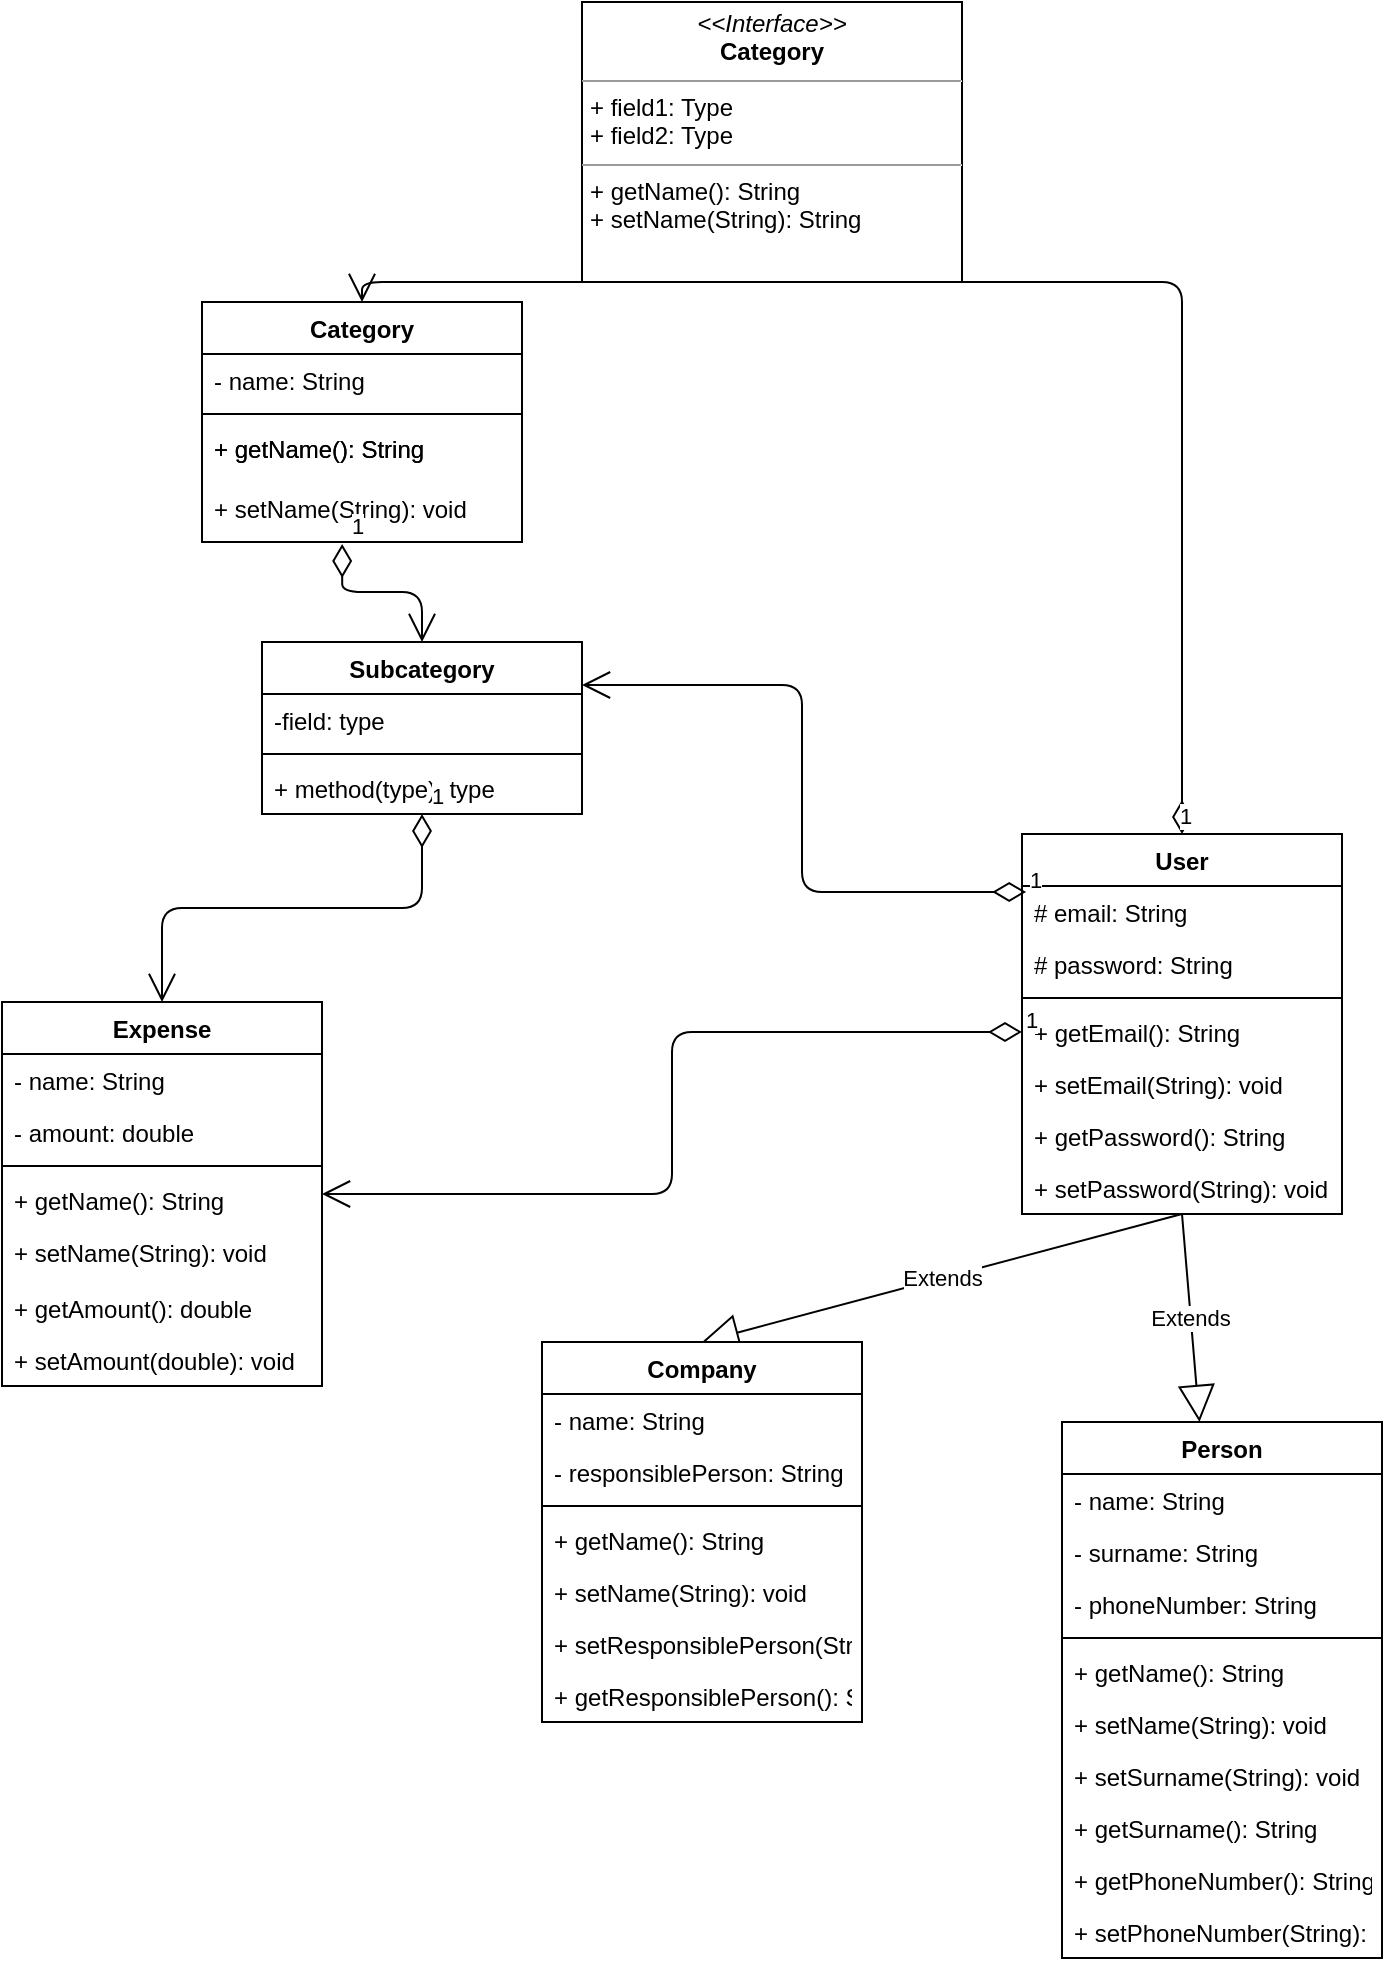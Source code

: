 <mxfile version="13.7.3" type="github">
  <diagram id="_lqFjD4t3q71EQGIkj19" name="Page-1">
    <mxGraphModel dx="2062" dy="1123" grid="1" gridSize="10" guides="1" tooltips="1" connect="1" arrows="1" fold="1" page="1" pageScale="1" pageWidth="827" pageHeight="1169" math="0" shadow="0">
      <root>
        <mxCell id="0" />
        <mxCell id="1" parent="0" />
        <mxCell id="CjetOPbRpKA3zPlfMu0f-35" value="Category&#xa;" style="swimlane;fontStyle=1;align=center;verticalAlign=top;childLayout=stackLayout;horizontal=1;startSize=26;horizontalStack=0;resizeParent=1;resizeParentMax=0;resizeLast=0;collapsible=1;marginBottom=0;" parent="1" vertex="1">
          <mxGeometry x="130" y="180" width="160" height="120" as="geometry" />
        </mxCell>
        <mxCell id="CjetOPbRpKA3zPlfMu0f-36" value="- name: String&#xa;" style="text;strokeColor=none;fillColor=none;align=left;verticalAlign=top;spacingLeft=4;spacingRight=4;overflow=hidden;rotatable=0;points=[[0,0.5],[1,0.5]];portConstraint=eastwest;" parent="CjetOPbRpKA3zPlfMu0f-35" vertex="1">
          <mxGeometry y="26" width="160" height="26" as="geometry" />
        </mxCell>
        <mxCell id="CjetOPbRpKA3zPlfMu0f-37" value="" style="line;strokeWidth=1;fillColor=none;align=left;verticalAlign=middle;spacingTop=-1;spacingLeft=3;spacingRight=3;rotatable=0;labelPosition=right;points=[];portConstraint=eastwest;" parent="CjetOPbRpKA3zPlfMu0f-35" vertex="1">
          <mxGeometry y="52" width="160" height="8" as="geometry" />
        </mxCell>
        <mxCell id="CjetOPbRpKA3zPlfMu0f-40" value="+ getName(): String" style="text;strokeColor=none;fillColor=none;align=left;verticalAlign=top;spacingLeft=4;spacingRight=4;overflow=hidden;rotatable=0;points=[[0,0.5],[1,0.5]];portConstraint=eastwest;" parent="CjetOPbRpKA3zPlfMu0f-35" vertex="1">
          <mxGeometry y="60" width="160" height="30" as="geometry" />
        </mxCell>
        <mxCell id="CjetOPbRpKA3zPlfMu0f-38" value="+ setName(String): void" style="text;strokeColor=none;fillColor=none;align=left;verticalAlign=top;spacingLeft=4;spacingRight=4;overflow=hidden;rotatable=0;points=[[0,0.5],[1,0.5]];portConstraint=eastwest;" parent="CjetOPbRpKA3zPlfMu0f-35" vertex="1">
          <mxGeometry y="90" width="160" height="30" as="geometry" />
        </mxCell>
        <mxCell id="CjetOPbRpKA3zPlfMu0f-65" value="Extends" style="endArrow=block;endSize=16;endFill=0;html=1;exitX=0.5;exitY=1;exitDx=0;exitDy=0;entryX=0.5;entryY=0;entryDx=0;entryDy=0;" parent="1" source="CjetOPbRpKA3zPlfMu0f-50" target="CjetOPbRpKA3zPlfMu0f-57" edge="1">
          <mxGeometry width="160" relative="1" as="geometry">
            <mxPoint x="330" y="570" as="sourcePoint" />
            <mxPoint x="490" y="570" as="targetPoint" />
          </mxGeometry>
        </mxCell>
        <mxCell id="CjetOPbRpKA3zPlfMu0f-50" value="User" style="swimlane;fontStyle=1;align=center;verticalAlign=top;childLayout=stackLayout;horizontal=1;startSize=26;horizontalStack=0;resizeParent=1;resizeParentMax=0;resizeLast=0;collapsible=1;marginBottom=0;" parent="1" vertex="1">
          <mxGeometry x="540" y="446" width="160" height="190" as="geometry" />
        </mxCell>
        <mxCell id="CjetOPbRpKA3zPlfMu0f-51" value="# email: String" style="text;strokeColor=none;fillColor=none;align=left;verticalAlign=top;spacingLeft=4;spacingRight=4;overflow=hidden;rotatable=0;points=[[0,0.5],[1,0.5]];portConstraint=eastwest;" parent="CjetOPbRpKA3zPlfMu0f-50" vertex="1">
          <mxGeometry y="26" width="160" height="26" as="geometry" />
        </mxCell>
        <mxCell id="CjetOPbRpKA3zPlfMu0f-56" value="# password: String" style="text;strokeColor=none;fillColor=none;align=left;verticalAlign=top;spacingLeft=4;spacingRight=4;overflow=hidden;rotatable=0;points=[[0,0.5],[1,0.5]];portConstraint=eastwest;" parent="CjetOPbRpKA3zPlfMu0f-50" vertex="1">
          <mxGeometry y="52" width="160" height="26" as="geometry" />
        </mxCell>
        <mxCell id="CjetOPbRpKA3zPlfMu0f-52" value="" style="line;strokeWidth=1;fillColor=none;align=left;verticalAlign=middle;spacingTop=-1;spacingLeft=3;spacingRight=3;rotatable=0;labelPosition=right;points=[];portConstraint=eastwest;" parent="CjetOPbRpKA3zPlfMu0f-50" vertex="1">
          <mxGeometry y="78" width="160" height="8" as="geometry" />
        </mxCell>
        <mxCell id="CjetOPbRpKA3zPlfMu0f-53" value="+ getEmail(): String" style="text;strokeColor=none;fillColor=none;align=left;verticalAlign=top;spacingLeft=4;spacingRight=4;overflow=hidden;rotatable=0;points=[[0,0.5],[1,0.5]];portConstraint=eastwest;" parent="CjetOPbRpKA3zPlfMu0f-50" vertex="1">
          <mxGeometry y="86" width="160" height="26" as="geometry" />
        </mxCell>
        <mxCell id="CjetOPbRpKA3zPlfMu0f-63" value="+ setEmail(String): void" style="text;strokeColor=none;fillColor=none;align=left;verticalAlign=top;spacingLeft=4;spacingRight=4;overflow=hidden;rotatable=0;points=[[0,0.5],[1,0.5]];portConstraint=eastwest;" parent="CjetOPbRpKA3zPlfMu0f-50" vertex="1">
          <mxGeometry y="112" width="160" height="26" as="geometry" />
        </mxCell>
        <mxCell id="CjetOPbRpKA3zPlfMu0f-66" value="+ getPassword(): String" style="text;strokeColor=none;fillColor=none;align=left;verticalAlign=top;spacingLeft=4;spacingRight=4;overflow=hidden;rotatable=0;points=[[0,0.5],[1,0.5]];portConstraint=eastwest;" parent="CjetOPbRpKA3zPlfMu0f-50" vertex="1">
          <mxGeometry y="138" width="160" height="26" as="geometry" />
        </mxCell>
        <mxCell id="CjetOPbRpKA3zPlfMu0f-67" value="+ setPassword(String): void" style="text;strokeColor=none;fillColor=none;align=left;verticalAlign=top;spacingLeft=4;spacingRight=4;overflow=hidden;rotatable=0;points=[[0,0.5],[1,0.5]];portConstraint=eastwest;" parent="CjetOPbRpKA3zPlfMu0f-50" vertex="1">
          <mxGeometry y="164" width="160" height="26" as="geometry" />
        </mxCell>
        <mxCell id="CjetOPbRpKA3zPlfMu0f-73" value="Extends" style="endArrow=block;endSize=16;endFill=0;html=1;exitX=0.5;exitY=1;exitDx=0;exitDy=0;" parent="1" source="CjetOPbRpKA3zPlfMu0f-50" target="CjetOPbRpKA3zPlfMu0f-68" edge="1">
          <mxGeometry width="160" relative="1" as="geometry">
            <mxPoint x="330" y="570" as="sourcePoint" />
            <mxPoint x="490" y="570" as="targetPoint" />
          </mxGeometry>
        </mxCell>
        <mxCell id="CjetOPbRpKA3zPlfMu0f-57" value="Company" style="swimlane;fontStyle=1;align=center;verticalAlign=top;childLayout=stackLayout;horizontal=1;startSize=26;horizontalStack=0;resizeParent=1;resizeParentMax=0;resizeLast=0;collapsible=1;marginBottom=0;" parent="1" vertex="1">
          <mxGeometry x="300" y="700" width="160" height="190" as="geometry" />
        </mxCell>
        <mxCell id="CjetOPbRpKA3zPlfMu0f-58" value="- name: String&#xa;" style="text;strokeColor=none;fillColor=none;align=left;verticalAlign=top;spacingLeft=4;spacingRight=4;overflow=hidden;rotatable=0;points=[[0,0.5],[1,0.5]];portConstraint=eastwest;" parent="CjetOPbRpKA3zPlfMu0f-57" vertex="1">
          <mxGeometry y="26" width="160" height="26" as="geometry" />
        </mxCell>
        <mxCell id="CjetOPbRpKA3zPlfMu0f-80" value="- responsiblePerson: String&#xa;" style="text;strokeColor=none;fillColor=none;align=left;verticalAlign=top;spacingLeft=4;spacingRight=4;overflow=hidden;rotatable=0;points=[[0,0.5],[1,0.5]];portConstraint=eastwest;" parent="CjetOPbRpKA3zPlfMu0f-57" vertex="1">
          <mxGeometry y="52" width="160" height="26" as="geometry" />
        </mxCell>
        <mxCell id="CjetOPbRpKA3zPlfMu0f-59" value="" style="line;strokeWidth=1;fillColor=none;align=left;verticalAlign=middle;spacingTop=-1;spacingLeft=3;spacingRight=3;rotatable=0;labelPosition=right;points=[];portConstraint=eastwest;" parent="CjetOPbRpKA3zPlfMu0f-57" vertex="1">
          <mxGeometry y="78" width="160" height="8" as="geometry" />
        </mxCell>
        <mxCell id="CjetOPbRpKA3zPlfMu0f-60" value="+ getName(): String&#xa;" style="text;strokeColor=none;fillColor=none;align=left;verticalAlign=top;spacingLeft=4;spacingRight=4;overflow=hidden;rotatable=0;points=[[0,0.5],[1,0.5]];portConstraint=eastwest;" parent="CjetOPbRpKA3zPlfMu0f-57" vertex="1">
          <mxGeometry y="86" width="160" height="26" as="geometry" />
        </mxCell>
        <mxCell id="CjetOPbRpKA3zPlfMu0f-62" value="+ setName(String): void&#xa;" style="text;strokeColor=none;fillColor=none;align=left;verticalAlign=top;spacingLeft=4;spacingRight=4;overflow=hidden;rotatable=0;points=[[0,0.5],[1,0.5]];portConstraint=eastwest;" parent="CjetOPbRpKA3zPlfMu0f-57" vertex="1">
          <mxGeometry y="112" width="160" height="26" as="geometry" />
        </mxCell>
        <mxCell id="CjetOPbRpKA3zPlfMu0f-81" value="+ setResponsiblePerson(String): void&#xa;" style="text;strokeColor=none;fillColor=none;align=left;verticalAlign=top;spacingLeft=4;spacingRight=4;overflow=hidden;rotatable=0;points=[[0,0.5],[1,0.5]];portConstraint=eastwest;" parent="CjetOPbRpKA3zPlfMu0f-57" vertex="1">
          <mxGeometry y="138" width="160" height="26" as="geometry" />
        </mxCell>
        <mxCell id="CjetOPbRpKA3zPlfMu0f-82" value="+ getResponsiblePerson(): String&#xa;" style="text;strokeColor=none;fillColor=none;align=left;verticalAlign=top;spacingLeft=4;spacingRight=4;overflow=hidden;rotatable=0;points=[[0,0.5],[1,0.5]];portConstraint=eastwest;" parent="CjetOPbRpKA3zPlfMu0f-57" vertex="1">
          <mxGeometry y="164" width="160" height="26" as="geometry" />
        </mxCell>
        <mxCell id="CjetOPbRpKA3zPlfMu0f-68" value="Person" style="swimlane;fontStyle=1;align=center;verticalAlign=top;childLayout=stackLayout;horizontal=1;startSize=26;horizontalStack=0;resizeParent=1;resizeParentMax=0;resizeLast=0;collapsible=1;marginBottom=0;" parent="1" vertex="1">
          <mxGeometry x="560" y="740" width="160" height="268" as="geometry" />
        </mxCell>
        <mxCell id="CjetOPbRpKA3zPlfMu0f-69" value="- name: String&#xa;" style="text;strokeColor=none;fillColor=none;align=left;verticalAlign=top;spacingLeft=4;spacingRight=4;overflow=hidden;rotatable=0;points=[[0,0.5],[1,0.5]];portConstraint=eastwest;" parent="CjetOPbRpKA3zPlfMu0f-68" vertex="1">
          <mxGeometry y="26" width="160" height="26" as="geometry" />
        </mxCell>
        <mxCell id="CjetOPbRpKA3zPlfMu0f-74" value="- surname: String&#xa;" style="text;strokeColor=none;fillColor=none;align=left;verticalAlign=top;spacingLeft=4;spacingRight=4;overflow=hidden;rotatable=0;points=[[0,0.5],[1,0.5]];portConstraint=eastwest;" parent="CjetOPbRpKA3zPlfMu0f-68" vertex="1">
          <mxGeometry y="52" width="160" height="26" as="geometry" />
        </mxCell>
        <mxCell id="CjetOPbRpKA3zPlfMu0f-77" value="- phoneNumber: String&#xa;" style="text;strokeColor=none;fillColor=none;align=left;verticalAlign=top;spacingLeft=4;spacingRight=4;overflow=hidden;rotatable=0;points=[[0,0.5],[1,0.5]];portConstraint=eastwest;" parent="CjetOPbRpKA3zPlfMu0f-68" vertex="1">
          <mxGeometry y="78" width="160" height="26" as="geometry" />
        </mxCell>
        <mxCell id="CjetOPbRpKA3zPlfMu0f-70" value="" style="line;strokeWidth=1;fillColor=none;align=left;verticalAlign=middle;spacingTop=-1;spacingLeft=3;spacingRight=3;rotatable=0;labelPosition=right;points=[];portConstraint=eastwest;" parent="CjetOPbRpKA3zPlfMu0f-68" vertex="1">
          <mxGeometry y="104" width="160" height="8" as="geometry" />
        </mxCell>
        <mxCell id="CjetOPbRpKA3zPlfMu0f-71" value="+ getName(): String&#xa;" style="text;strokeColor=none;fillColor=none;align=left;verticalAlign=top;spacingLeft=4;spacingRight=4;overflow=hidden;rotatable=0;points=[[0,0.5],[1,0.5]];portConstraint=eastwest;" parent="CjetOPbRpKA3zPlfMu0f-68" vertex="1">
          <mxGeometry y="112" width="160" height="26" as="geometry" />
        </mxCell>
        <mxCell id="CjetOPbRpKA3zPlfMu0f-72" value="+ setName(String): void&#xa;" style="text;strokeColor=none;fillColor=none;align=left;verticalAlign=top;spacingLeft=4;spacingRight=4;overflow=hidden;rotatable=0;points=[[0,0.5],[1,0.5]];portConstraint=eastwest;" parent="CjetOPbRpKA3zPlfMu0f-68" vertex="1">
          <mxGeometry y="138" width="160" height="26" as="geometry" />
        </mxCell>
        <mxCell id="CjetOPbRpKA3zPlfMu0f-75" value="+ setSurname(String): void&#xa;" style="text;strokeColor=none;fillColor=none;align=left;verticalAlign=top;spacingLeft=4;spacingRight=4;overflow=hidden;rotatable=0;points=[[0,0.5],[1,0.5]];portConstraint=eastwest;" parent="CjetOPbRpKA3zPlfMu0f-68" vertex="1">
          <mxGeometry y="164" width="160" height="26" as="geometry" />
        </mxCell>
        <mxCell id="CjetOPbRpKA3zPlfMu0f-76" value="+ getSurname(): String&#xa;" style="text;strokeColor=none;fillColor=none;align=left;verticalAlign=top;spacingLeft=4;spacingRight=4;overflow=hidden;rotatable=0;points=[[0,0.5],[1,0.5]];portConstraint=eastwest;" parent="CjetOPbRpKA3zPlfMu0f-68" vertex="1">
          <mxGeometry y="190" width="160" height="26" as="geometry" />
        </mxCell>
        <mxCell id="CjetOPbRpKA3zPlfMu0f-78" value="+ getPhoneNumber(): String&#xa;" style="text;strokeColor=none;fillColor=none;align=left;verticalAlign=top;spacingLeft=4;spacingRight=4;overflow=hidden;rotatable=0;points=[[0,0.5],[1,0.5]];portConstraint=eastwest;" parent="CjetOPbRpKA3zPlfMu0f-68" vertex="1">
          <mxGeometry y="216" width="160" height="26" as="geometry" />
        </mxCell>
        <mxCell id="CjetOPbRpKA3zPlfMu0f-79" value="+ setPhoneNumber(String): void&#xa;" style="text;strokeColor=none;fillColor=none;align=left;verticalAlign=top;spacingLeft=4;spacingRight=4;overflow=hidden;rotatable=0;points=[[0,0.5],[1,0.5]];portConstraint=eastwest;" parent="CjetOPbRpKA3zPlfMu0f-68" vertex="1">
          <mxGeometry y="242" width="160" height="26" as="geometry" />
        </mxCell>
        <mxCell id="CjetOPbRpKA3zPlfMu0f-46" value="Subcategory" style="swimlane;fontStyle=1;align=center;verticalAlign=top;childLayout=stackLayout;horizontal=1;startSize=26;horizontalStack=0;resizeParent=1;resizeParentMax=0;resizeLast=0;collapsible=1;marginBottom=0;" parent="1" vertex="1">
          <mxGeometry x="160" y="350" width="160" height="86" as="geometry" />
        </mxCell>
        <mxCell id="CjetOPbRpKA3zPlfMu0f-47" value="-field: type" style="text;strokeColor=none;fillColor=none;align=left;verticalAlign=top;spacingLeft=4;spacingRight=4;overflow=hidden;rotatable=0;points=[[0,0.5],[1,0.5]];portConstraint=eastwest;" parent="CjetOPbRpKA3zPlfMu0f-46" vertex="1">
          <mxGeometry y="26" width="160" height="26" as="geometry" />
        </mxCell>
        <mxCell id="CjetOPbRpKA3zPlfMu0f-48" value="" style="line;strokeWidth=1;fillColor=none;align=left;verticalAlign=middle;spacingTop=-1;spacingLeft=3;spacingRight=3;rotatable=0;labelPosition=right;points=[];portConstraint=eastwest;" parent="CjetOPbRpKA3zPlfMu0f-46" vertex="1">
          <mxGeometry y="52" width="160" height="8" as="geometry" />
        </mxCell>
        <mxCell id="CjetOPbRpKA3zPlfMu0f-49" value="+ method(type): type" style="text;strokeColor=none;fillColor=none;align=left;verticalAlign=top;spacingLeft=4;spacingRight=4;overflow=hidden;rotatable=0;points=[[0,0.5],[1,0.5]];portConstraint=eastwest;" parent="CjetOPbRpKA3zPlfMu0f-46" vertex="1">
          <mxGeometry y="60" width="160" height="26" as="geometry" />
        </mxCell>
        <mxCell id="CjetOPbRpKA3zPlfMu0f-84" value="1" style="endArrow=open;html=1;endSize=12;startArrow=diamondThin;startSize=14;startFill=0;edgeStyle=orthogonalEdgeStyle;align=left;verticalAlign=bottom;exitX=0.438;exitY=1.033;exitDx=0;exitDy=0;exitPerimeter=0;" parent="1" source="CjetOPbRpKA3zPlfMu0f-38" target="CjetOPbRpKA3zPlfMu0f-46" edge="1">
          <mxGeometry x="-1" y="3" relative="1" as="geometry">
            <mxPoint x="330" y="570" as="sourcePoint" />
            <mxPoint x="490" y="570" as="targetPoint" />
          </mxGeometry>
        </mxCell>
        <mxCell id="CjetOPbRpKA3zPlfMu0f-86" value="1" style="endArrow=open;html=1;endSize=12;startArrow=diamondThin;startSize=14;startFill=0;edgeStyle=orthogonalEdgeStyle;align=left;verticalAlign=bottom;exitX=0.5;exitY=0;exitDx=0;exitDy=0;entryX=0.5;entryY=0;entryDx=0;entryDy=0;" parent="1" source="CjetOPbRpKA3zPlfMu0f-50" target="CjetOPbRpKA3zPlfMu0f-35" edge="1">
          <mxGeometry x="-1" y="3" relative="1" as="geometry">
            <mxPoint x="330" y="570" as="sourcePoint" />
            <mxPoint x="490" y="570" as="targetPoint" />
          </mxGeometry>
        </mxCell>
        <mxCell id="CjetOPbRpKA3zPlfMu0f-87" value="1" style="endArrow=open;html=1;endSize=12;startArrow=diamondThin;startSize=14;startFill=0;edgeStyle=orthogonalEdgeStyle;align=left;verticalAlign=bottom;exitX=0.5;exitY=1;exitDx=0;exitDy=0;entryX=0.5;entryY=0;entryDx=0;entryDy=0;" parent="1" source="CjetOPbRpKA3zPlfMu0f-46" target="CjetOPbRpKA3zPlfMu0f-41" edge="1">
          <mxGeometry x="-1" y="3" relative="1" as="geometry">
            <mxPoint x="330" y="570" as="sourcePoint" />
            <mxPoint x="490" y="570" as="targetPoint" />
          </mxGeometry>
        </mxCell>
        <mxCell id="CjetOPbRpKA3zPlfMu0f-41" value="Expense" style="swimlane;fontStyle=1;align=center;verticalAlign=top;childLayout=stackLayout;horizontal=1;startSize=26;horizontalStack=0;resizeParent=1;resizeParentMax=0;resizeLast=0;collapsible=1;marginBottom=0;" parent="1" vertex="1">
          <mxGeometry x="30" y="530" width="160" height="192" as="geometry" />
        </mxCell>
        <mxCell id="d96G_aIZ-qUZWMmCks-h-1" value="- name: String&#xa;" style="text;strokeColor=none;fillColor=none;align=left;verticalAlign=top;spacingLeft=4;spacingRight=4;overflow=hidden;rotatable=0;points=[[0,0.5],[1,0.5]];portConstraint=eastwest;" vertex="1" parent="CjetOPbRpKA3zPlfMu0f-41">
          <mxGeometry y="26" width="160" height="26" as="geometry" />
        </mxCell>
        <mxCell id="CjetOPbRpKA3zPlfMu0f-61" value="- amount: double" style="text;strokeColor=none;fillColor=none;align=left;verticalAlign=top;spacingLeft=4;spacingRight=4;overflow=hidden;rotatable=0;points=[[0,0.5],[1,0.5]];portConstraint=eastwest;" parent="CjetOPbRpKA3zPlfMu0f-41" vertex="1">
          <mxGeometry y="52" width="160" height="26" as="geometry" />
        </mxCell>
        <mxCell id="CjetOPbRpKA3zPlfMu0f-43" value="" style="line;strokeWidth=1;fillColor=none;align=left;verticalAlign=middle;spacingTop=-1;spacingLeft=3;spacingRight=3;rotatable=0;labelPosition=right;points=[];portConstraint=eastwest;" parent="CjetOPbRpKA3zPlfMu0f-41" vertex="1">
          <mxGeometry y="78" width="160" height="8" as="geometry" />
        </mxCell>
        <mxCell id="d96G_aIZ-qUZWMmCks-h-2" value="+ getName(): String" style="text;strokeColor=none;fillColor=none;align=left;verticalAlign=top;spacingLeft=4;spacingRight=4;overflow=hidden;rotatable=0;points=[[0,0.5],[1,0.5]];portConstraint=eastwest;" vertex="1" parent="CjetOPbRpKA3zPlfMu0f-41">
          <mxGeometry y="86" width="160" height="26" as="geometry" />
        </mxCell>
        <mxCell id="d96G_aIZ-qUZWMmCks-h-3" value="+ setName(String): void" style="text;strokeColor=none;fillColor=none;align=left;verticalAlign=top;spacingLeft=4;spacingRight=4;overflow=hidden;rotatable=0;points=[[0,0.5],[1,0.5]];portConstraint=eastwest;" vertex="1" parent="CjetOPbRpKA3zPlfMu0f-41">
          <mxGeometry y="112" width="160" height="28" as="geometry" />
        </mxCell>
        <mxCell id="CjetOPbRpKA3zPlfMu0f-45" value="+ getAmount(): double" style="text;strokeColor=none;fillColor=none;align=left;verticalAlign=top;spacingLeft=4;spacingRight=4;overflow=hidden;rotatable=0;points=[[0,0.5],[1,0.5]];portConstraint=eastwest;" parent="CjetOPbRpKA3zPlfMu0f-41" vertex="1">
          <mxGeometry y="140" width="160" height="26" as="geometry" />
        </mxCell>
        <mxCell id="CjetOPbRpKA3zPlfMu0f-90" value="+ setAmount(double): void" style="text;strokeColor=none;fillColor=none;align=left;verticalAlign=top;spacingLeft=4;spacingRight=4;overflow=hidden;rotatable=0;points=[[0,0.5],[1,0.5]];portConstraint=eastwest;" parent="CjetOPbRpKA3zPlfMu0f-41" vertex="1">
          <mxGeometry y="166" width="160" height="26" as="geometry" />
        </mxCell>
        <mxCell id="CjetOPbRpKA3zPlfMu0f-88" value="1" style="endArrow=open;html=1;endSize=12;startArrow=diamondThin;startSize=14;startFill=0;edgeStyle=orthogonalEdgeStyle;align=left;verticalAlign=bottom;exitX=0;exitY=0.5;exitDx=0;exitDy=0;entryX=1;entryY=0.5;entryDx=0;entryDy=0;" parent="1" source="CjetOPbRpKA3zPlfMu0f-53" target="CjetOPbRpKA3zPlfMu0f-41" edge="1">
          <mxGeometry x="-1" y="3" relative="1" as="geometry">
            <mxPoint x="330" y="570" as="sourcePoint" />
            <mxPoint x="490" y="570" as="targetPoint" />
          </mxGeometry>
        </mxCell>
        <mxCell id="CjetOPbRpKA3zPlfMu0f-89" value="1" style="endArrow=open;html=1;endSize=12;startArrow=diamondThin;startSize=14;startFill=0;edgeStyle=orthogonalEdgeStyle;align=left;verticalAlign=bottom;exitX=0.013;exitY=0.115;exitDx=0;exitDy=0;exitPerimeter=0;entryX=1;entryY=0.25;entryDx=0;entryDy=0;" parent="1" source="CjetOPbRpKA3zPlfMu0f-51" target="CjetOPbRpKA3zPlfMu0f-46" edge="1">
          <mxGeometry x="-1" y="3" relative="1" as="geometry">
            <mxPoint x="330" y="570" as="sourcePoint" />
            <mxPoint x="490" y="570" as="targetPoint" />
          </mxGeometry>
        </mxCell>
        <mxCell id="d96G_aIZ-qUZWMmCks-h-4" value="&lt;p style=&quot;margin: 0px ; margin-top: 4px ; text-align: center&quot;&gt;&lt;i&gt;&amp;lt;&amp;lt;Interface&amp;gt;&amp;gt;&lt;/i&gt;&lt;br&gt;&lt;b&gt;Category&lt;/b&gt;&lt;/p&gt;&lt;hr size=&quot;1&quot;&gt;&lt;p style=&quot;margin: 0px ; margin-left: 4px&quot;&gt;+ field1: Type&lt;br&gt;+ field2: Type&lt;/p&gt;&lt;hr size=&quot;1&quot;&gt;&lt;p style=&quot;margin: 0px ; margin-left: 4px&quot;&gt;+ getName(): String&lt;br&gt;+ setName(String): String&lt;/p&gt;" style="verticalAlign=top;align=left;overflow=fill;fontSize=12;fontFamily=Helvetica;html=1;" vertex="1" parent="1">
          <mxGeometry x="320" y="30" width="190" height="140" as="geometry" />
        </mxCell>
        <mxCell id="d96G_aIZ-qUZWMmCks-h-5" value="+ getName(): String" style="text;strokeColor=none;fillColor=none;align=left;verticalAlign=top;spacingLeft=4;spacingRight=4;overflow=hidden;rotatable=0;points=[[0,0.5],[1,0.5]];portConstraint=eastwest;" vertex="1" parent="1">
          <mxGeometry x="130" y="240" width="160" height="30" as="geometry" />
        </mxCell>
      </root>
    </mxGraphModel>
  </diagram>
</mxfile>
